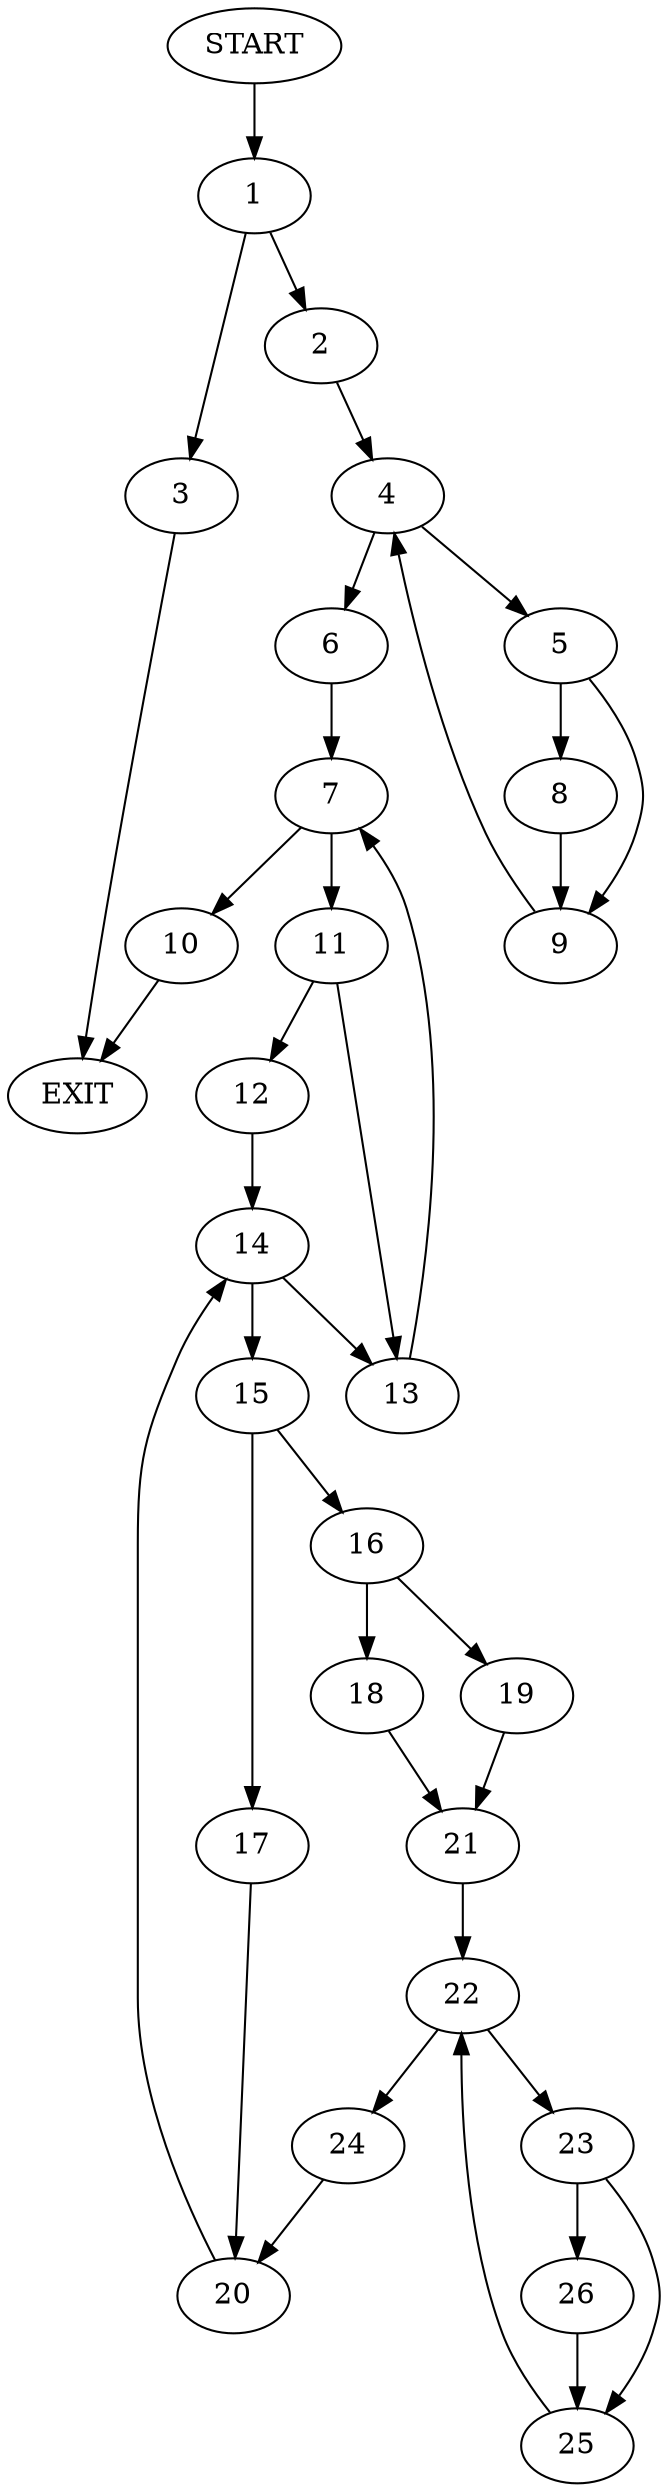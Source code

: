 digraph {
0 [label="START"]
27 [label="EXIT"]
0 -> 1
1 -> 2
1 -> 3
2 -> 4
3 -> 27
4 -> 5
4 -> 6
6 -> 7
5 -> 8
5 -> 9
9 -> 4
8 -> 9
7 -> 10
7 -> 11
11 -> 12
11 -> 13
10 -> 27
12 -> 14
13 -> 7
14 -> 15
14 -> 13
15 -> 16
15 -> 17
16 -> 18
16 -> 19
17 -> 20
19 -> 21
18 -> 21
21 -> 22
22 -> 23
22 -> 24
23 -> 25
23 -> 26
24 -> 20
26 -> 25
25 -> 22
20 -> 14
}
